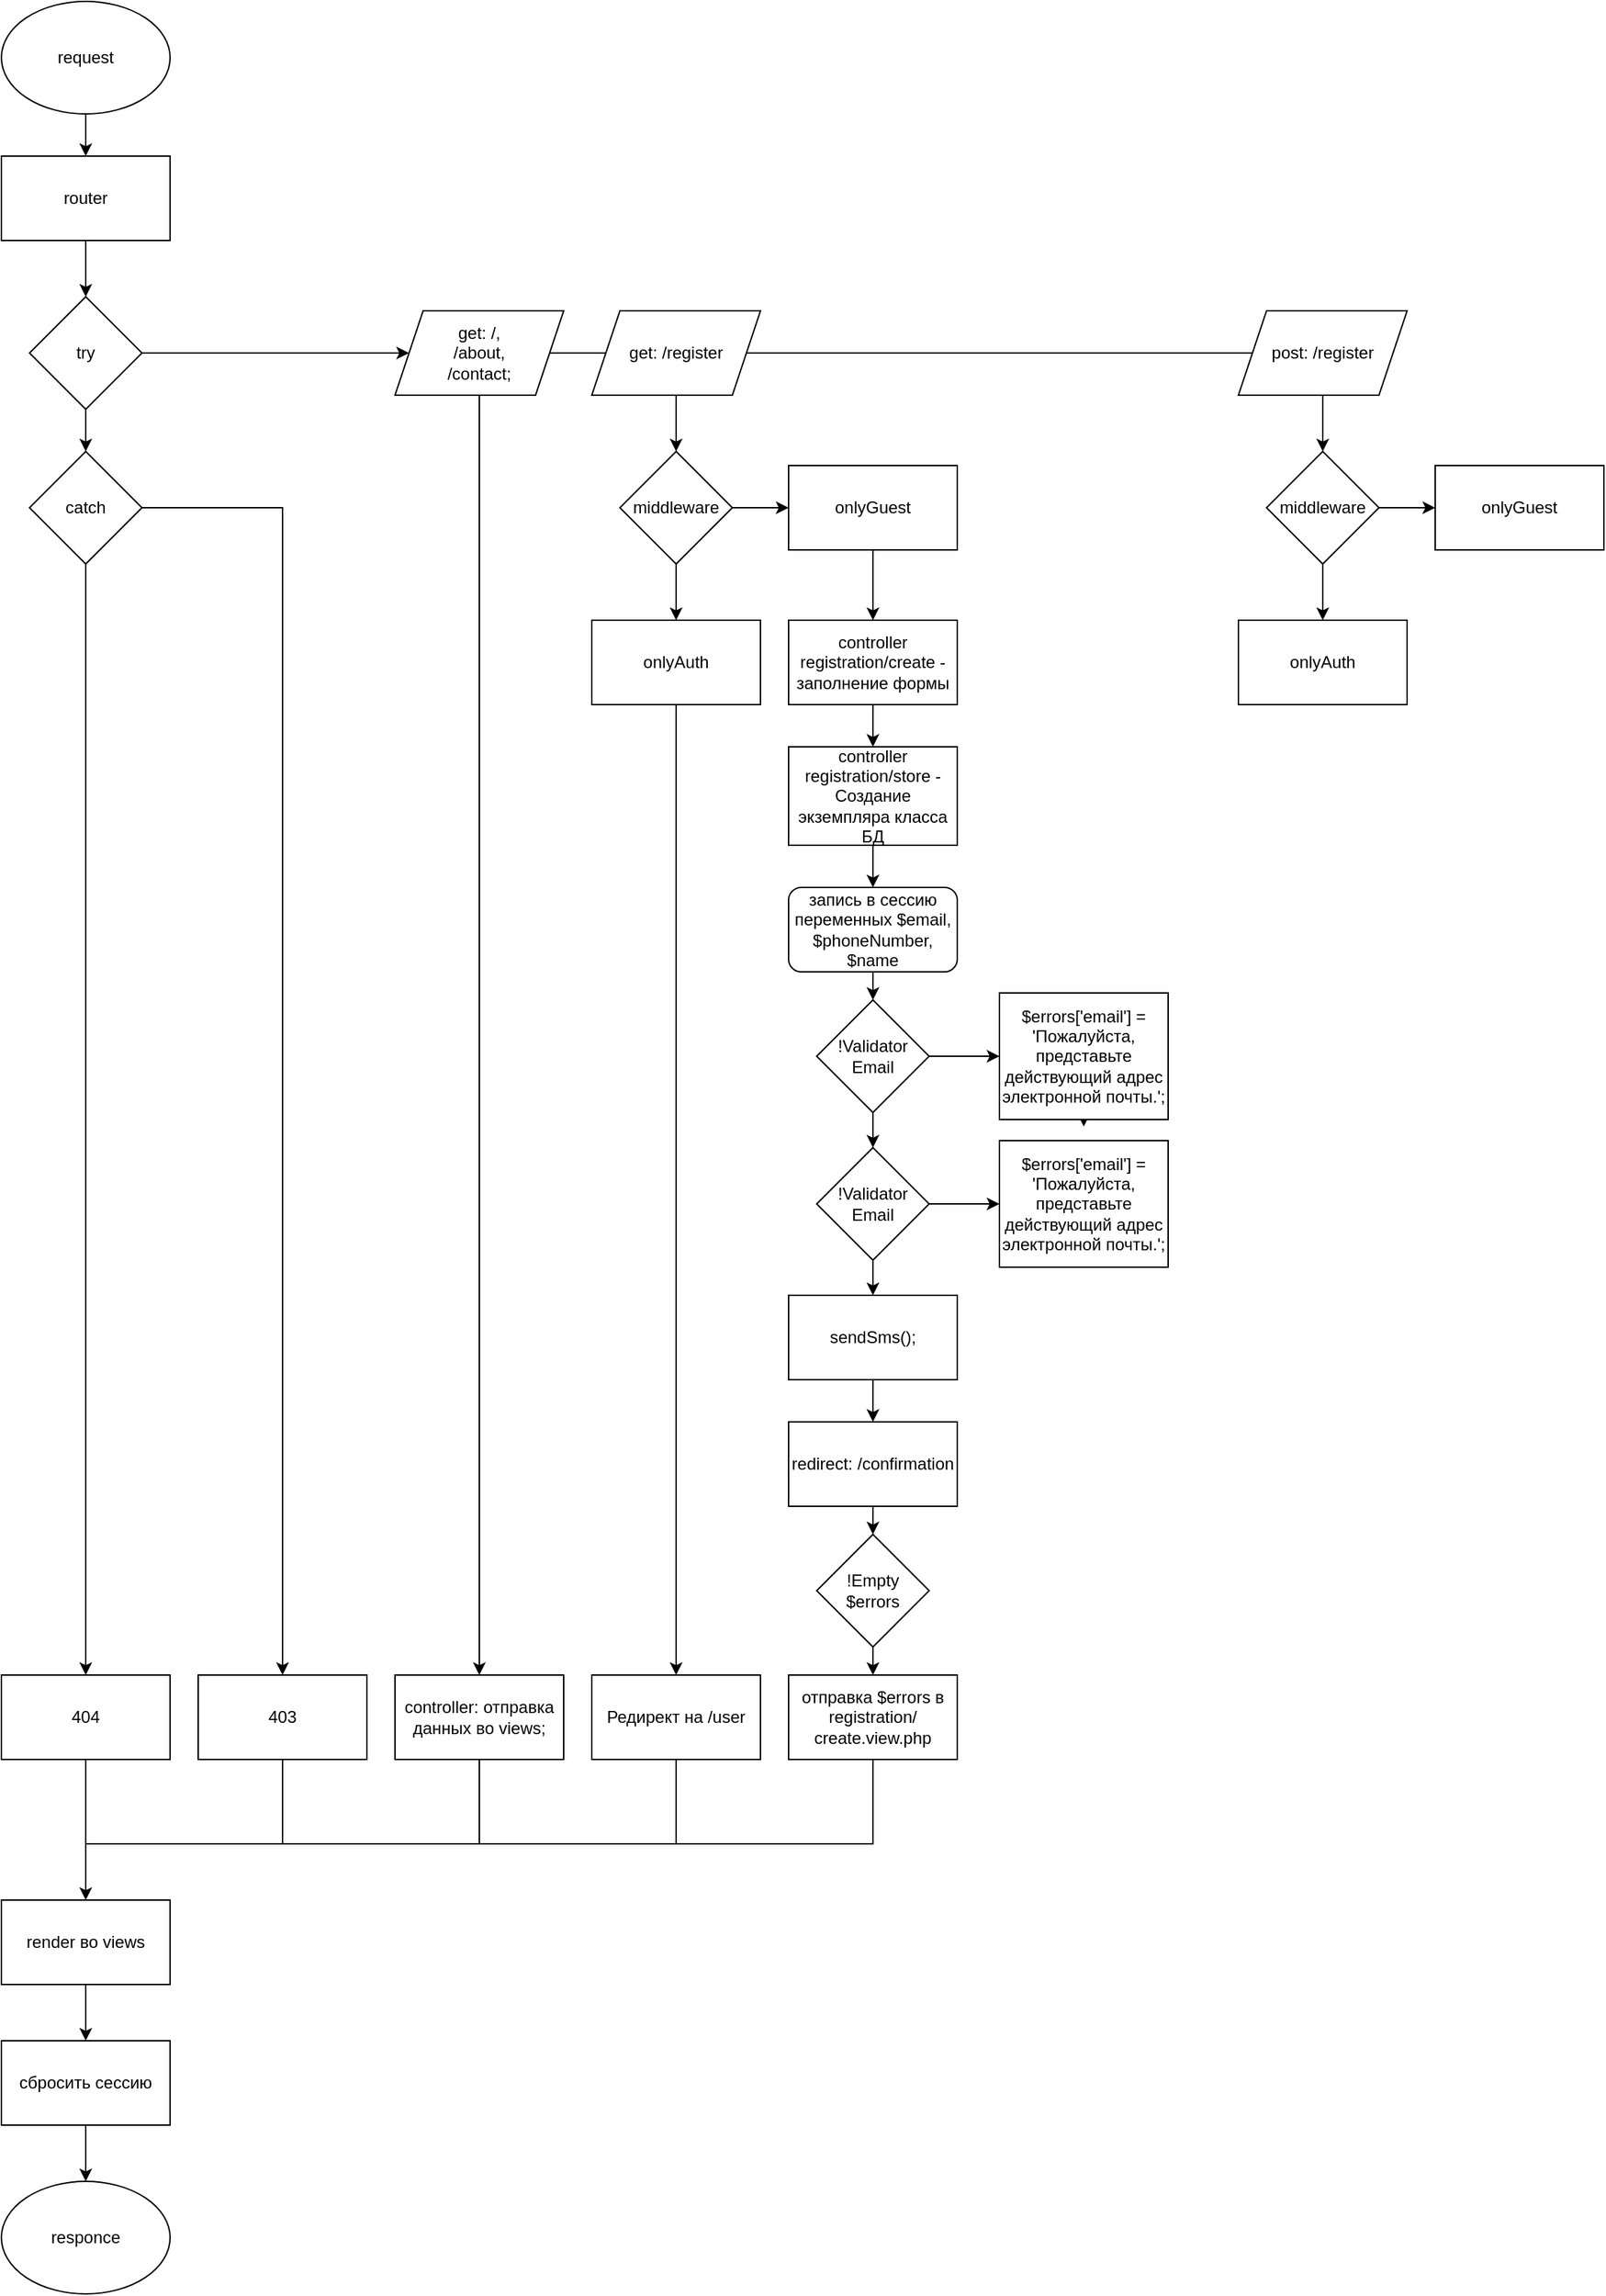 <mxfile version="23.1.1" type="github">
  <diagram name="Страница — 1" id="D9SttNDZT6tnPS4_ydYZ">
    <mxGraphModel dx="1318" dy="638" grid="1" gridSize="10" guides="1" tooltips="1" connect="1" arrows="1" fold="1" page="1" pageScale="1" pageWidth="700" pageHeight="1000" math="0" shadow="0">
      <root>
        <mxCell id="0" />
        <mxCell id="1" parent="0" />
        <mxCell id="bmigbRyT042KOyTuzd-3-13" value="request" style="ellipse;whiteSpace=wrap;html=1;" vertex="1" parent="1">
          <mxGeometry x="40" y="30" width="120" height="80" as="geometry" />
        </mxCell>
        <mxCell id="bmigbRyT042KOyTuzd-3-14" value="responce" style="ellipse;whiteSpace=wrap;html=1;" vertex="1" parent="1">
          <mxGeometry x="40" y="1580" width="120" height="80" as="geometry" />
        </mxCell>
        <mxCell id="bmigbRyT042KOyTuzd-3-18" value="get: /,&lt;br&gt;/about,&lt;br&gt;/contact;" style="shape=parallelogram;perimeter=parallelogramPerimeter;whiteSpace=wrap;html=1;fixedSize=1;" vertex="1" parent="1">
          <mxGeometry x="320" y="250" width="120" height="60" as="geometry" />
        </mxCell>
        <mxCell id="bmigbRyT042KOyTuzd-3-21" value="get:&amp;nbsp;/register" style="shape=parallelogram;perimeter=parallelogramPerimeter;whiteSpace=wrap;html=1;fixedSize=1;" vertex="1" parent="1">
          <mxGeometry x="460" y="250" width="120" height="60" as="geometry" />
        </mxCell>
        <mxCell id="bmigbRyT042KOyTuzd-3-22" value="" style="endArrow=none;html=1;rounded=0;entryX=0;entryY=0.5;entryDx=0;entryDy=0;exitX=1;exitY=0.5;exitDx=0;exitDy=0;" edge="1" parent="1" source="bmigbRyT042KOyTuzd-3-18" target="bmigbRyT042KOyTuzd-3-21">
          <mxGeometry width="50" height="50" relative="1" as="geometry">
            <mxPoint x="100" y="290" as="sourcePoint" />
            <mxPoint x="260" y="350" as="targetPoint" />
          </mxGeometry>
        </mxCell>
        <mxCell id="bmigbRyT042KOyTuzd-3-23" value="post:&amp;nbsp;/register" style="shape=parallelogram;perimeter=parallelogramPerimeter;whiteSpace=wrap;html=1;fixedSize=1;" vertex="1" parent="1">
          <mxGeometry x="920" y="250" width="120" height="60" as="geometry" />
        </mxCell>
        <mxCell id="bmigbRyT042KOyTuzd-3-24" value="" style="endArrow=none;html=1;rounded=0;entryX=0;entryY=0.5;entryDx=0;entryDy=0;" edge="1" parent="1" source="bmigbRyT042KOyTuzd-3-21" target="bmigbRyT042KOyTuzd-3-23">
          <mxGeometry width="50" height="50" relative="1" as="geometry">
            <mxPoint x="540" y="400" as="sourcePoint" />
            <mxPoint x="590" y="350" as="targetPoint" />
          </mxGeometry>
        </mxCell>
        <mxCell id="bmigbRyT042KOyTuzd-3-26" value="controller: отправка данных во views;" style="rounded=0;whiteSpace=wrap;html=1;" vertex="1" parent="1">
          <mxGeometry x="320" y="1220" width="120" height="60" as="geometry" />
        </mxCell>
        <mxCell id="bmigbRyT042KOyTuzd-3-27" value="render во views" style="rounded=0;whiteSpace=wrap;html=1;" vertex="1" parent="1">
          <mxGeometry x="40" y="1380" width="120" height="60" as="geometry" />
        </mxCell>
        <mxCell id="bmigbRyT042KOyTuzd-3-34" value="catch" style="rhombus;whiteSpace=wrap;html=1;" vertex="1" parent="1">
          <mxGeometry x="60" y="350" width="80" height="80" as="geometry" />
        </mxCell>
        <mxCell id="bmigbRyT042KOyTuzd-3-35" value="" style="endArrow=classic;html=1;rounded=0;entryX=0.5;entryY=0;entryDx=0;entryDy=0;exitX=0.5;exitY=1;exitDx=0;exitDy=0;" edge="1" parent="1" source="bmigbRyT042KOyTuzd-3-39" target="bmigbRyT042KOyTuzd-3-27">
          <mxGeometry width="50" height="50" relative="1" as="geometry">
            <mxPoint x="100" y="1310" as="sourcePoint" />
            <mxPoint x="440" y="1270" as="targetPoint" />
          </mxGeometry>
        </mxCell>
        <mxCell id="bmigbRyT042KOyTuzd-3-36" value="" style="endArrow=classic;html=1;rounded=0;entryX=0.5;entryY=0;entryDx=0;entryDy=0;" edge="1" parent="1" target="bmigbRyT042KOyTuzd-3-34">
          <mxGeometry width="50" height="50" relative="1" as="geometry">
            <mxPoint x="100" y="320" as="sourcePoint" />
            <mxPoint x="440" y="270" as="targetPoint" />
          </mxGeometry>
        </mxCell>
        <mxCell id="bmigbRyT042KOyTuzd-3-37" value="403" style="rounded=0;whiteSpace=wrap;html=1;" vertex="1" parent="1">
          <mxGeometry x="180" y="1220" width="120" height="60" as="geometry" />
        </mxCell>
        <mxCell id="bmigbRyT042KOyTuzd-3-38" value="" style="endArrow=classic;html=1;rounded=0;exitX=1;exitY=0.5;exitDx=0;exitDy=0;" edge="1" parent="1" source="bmigbRyT042KOyTuzd-3-34" target="bmigbRyT042KOyTuzd-3-37">
          <mxGeometry width="50" height="50" relative="1" as="geometry">
            <mxPoint x="390" y="560" as="sourcePoint" />
            <mxPoint x="440" y="510" as="targetPoint" />
            <Array as="points">
              <mxPoint x="240" y="390" />
            </Array>
          </mxGeometry>
        </mxCell>
        <mxCell id="bmigbRyT042KOyTuzd-3-39" value="404" style="rounded=0;whiteSpace=wrap;html=1;" vertex="1" parent="1">
          <mxGeometry x="40" y="1220" width="120" height="60" as="geometry" />
        </mxCell>
        <mxCell id="bmigbRyT042KOyTuzd-3-40" value="" style="endArrow=classic;html=1;rounded=0;exitX=0.5;exitY=1;exitDx=0;exitDy=0;entryX=0.5;entryY=0;entryDx=0;entryDy=0;" edge="1" parent="1" source="bmigbRyT042KOyTuzd-3-34" target="bmigbRyT042KOyTuzd-3-39">
          <mxGeometry width="50" height="50" relative="1" as="geometry">
            <mxPoint x="390" y="560" as="sourcePoint" />
            <mxPoint x="440" y="510" as="targetPoint" />
          </mxGeometry>
        </mxCell>
        <mxCell id="bmigbRyT042KOyTuzd-3-42" value="" style="endArrow=none;html=1;rounded=0;exitX=0.5;exitY=1;exitDx=0;exitDy=0;" edge="1" parent="1" source="bmigbRyT042KOyTuzd-3-37">
          <mxGeometry width="50" height="50" relative="1" as="geometry">
            <mxPoint x="390" y="1320" as="sourcePoint" />
            <mxPoint x="100" y="1340" as="targetPoint" />
            <Array as="points">
              <mxPoint x="240" y="1340" />
            </Array>
          </mxGeometry>
        </mxCell>
        <mxCell id="bmigbRyT042KOyTuzd-3-45" value="" style="endArrow=none;html=1;rounded=0;entryX=0.5;entryY=1;entryDx=0;entryDy=0;" edge="1" parent="1" target="bmigbRyT042KOyTuzd-3-26">
          <mxGeometry width="50" height="50" relative="1" as="geometry">
            <mxPoint x="240" y="1340" as="sourcePoint" />
            <mxPoint x="440" y="1270" as="targetPoint" />
            <Array as="points">
              <mxPoint x="380" y="1340" />
            </Array>
          </mxGeometry>
        </mxCell>
        <mxCell id="bmigbRyT042KOyTuzd-3-46" value="router" style="rounded=0;whiteSpace=wrap;html=1;" vertex="1" parent="1">
          <mxGeometry x="40" y="140" width="120" height="60" as="geometry" />
        </mxCell>
        <mxCell id="bmigbRyT042KOyTuzd-3-47" value="" style="endArrow=classic;html=1;rounded=0;exitX=0.5;exitY=1;exitDx=0;exitDy=0;entryX=0.5;entryY=0;entryDx=0;entryDy=0;" edge="1" parent="1" source="bmigbRyT042KOyTuzd-3-13" target="bmigbRyT042KOyTuzd-3-46">
          <mxGeometry width="50" height="50" relative="1" as="geometry">
            <mxPoint x="500" y="260" as="sourcePoint" />
            <mxPoint x="550" y="210" as="targetPoint" />
          </mxGeometry>
        </mxCell>
        <mxCell id="bmigbRyT042KOyTuzd-3-48" value="try" style="rhombus;whiteSpace=wrap;html=1;" vertex="1" parent="1">
          <mxGeometry x="60" y="240" width="80" height="80" as="geometry" />
        </mxCell>
        <mxCell id="bmigbRyT042KOyTuzd-3-52" value="" style="endArrow=classic;html=1;rounded=0;exitX=1;exitY=0.5;exitDx=0;exitDy=0;entryX=0;entryY=0.5;entryDx=0;entryDy=0;" edge="1" parent="1" source="bmigbRyT042KOyTuzd-3-48" target="bmigbRyT042KOyTuzd-3-18">
          <mxGeometry width="50" height="50" relative="1" as="geometry">
            <mxPoint x="500" y="330" as="sourcePoint" />
            <mxPoint x="550" y="280" as="targetPoint" />
          </mxGeometry>
        </mxCell>
        <mxCell id="bmigbRyT042KOyTuzd-3-53" value="" style="endArrow=classic;html=1;rounded=0;exitX=0.5;exitY=1;exitDx=0;exitDy=0;entryX=0.5;entryY=0;entryDx=0;entryDy=0;" edge="1" parent="1" source="bmigbRyT042KOyTuzd-3-18" target="bmigbRyT042KOyTuzd-3-26">
          <mxGeometry width="50" height="50" relative="1" as="geometry">
            <mxPoint x="500" y="330" as="sourcePoint" />
            <mxPoint x="550" y="280" as="targetPoint" />
          </mxGeometry>
        </mxCell>
        <mxCell id="bmigbRyT042KOyTuzd-3-54" value="" style="endArrow=classic;html=1;rounded=0;exitX=0.5;exitY=1;exitDx=0;exitDy=0;entryX=0.5;entryY=0;entryDx=0;entryDy=0;" edge="1" parent="1" source="bmigbRyT042KOyTuzd-3-46" target="bmigbRyT042KOyTuzd-3-48">
          <mxGeometry width="50" height="50" relative="1" as="geometry">
            <mxPoint x="500" y="190" as="sourcePoint" />
            <mxPoint x="550" y="140" as="targetPoint" />
          </mxGeometry>
        </mxCell>
        <mxCell id="bmigbRyT042KOyTuzd-3-59" value="middleware" style="rhombus;whiteSpace=wrap;html=1;" vertex="1" parent="1">
          <mxGeometry x="480" y="350" width="80" height="80" as="geometry" />
        </mxCell>
        <mxCell id="bmigbRyT042KOyTuzd-3-60" value="" style="endArrow=classic;html=1;rounded=0;exitX=0.5;exitY=1;exitDx=0;exitDy=0;entryX=0.5;entryY=0;entryDx=0;entryDy=0;" edge="1" parent="1" source="bmigbRyT042KOyTuzd-3-21" target="bmigbRyT042KOyTuzd-3-59">
          <mxGeometry width="50" height="50" relative="1" as="geometry">
            <mxPoint x="180" y="560" as="sourcePoint" />
            <mxPoint x="230" y="510" as="targetPoint" />
          </mxGeometry>
        </mxCell>
        <mxCell id="bmigbRyT042KOyTuzd-3-61" value="onlyGuest" style="rounded=0;whiteSpace=wrap;html=1;" vertex="1" parent="1">
          <mxGeometry x="600" y="360" width="120" height="60" as="geometry" />
        </mxCell>
        <mxCell id="bmigbRyT042KOyTuzd-3-62" value="Редирект на /user" style="rounded=0;whiteSpace=wrap;html=1;" vertex="1" parent="1">
          <mxGeometry x="460" y="1220" width="120" height="60" as="geometry" />
        </mxCell>
        <mxCell id="bmigbRyT042KOyTuzd-3-64" value="" style="endArrow=classic;html=1;rounded=0;exitX=1;exitY=0.5;exitDx=0;exitDy=0;entryX=0;entryY=0.5;entryDx=0;entryDy=0;" edge="1" parent="1" source="bmigbRyT042KOyTuzd-3-59" target="bmigbRyT042KOyTuzd-3-61">
          <mxGeometry width="50" height="50" relative="1" as="geometry">
            <mxPoint x="180" y="560" as="sourcePoint" />
            <mxPoint x="580" y="390" as="targetPoint" />
          </mxGeometry>
        </mxCell>
        <mxCell id="bmigbRyT042KOyTuzd-3-66" value="" style="endArrow=none;html=1;rounded=0;entryX=0.5;entryY=1;entryDx=0;entryDy=0;" edge="1" parent="1" target="bmigbRyT042KOyTuzd-3-62">
          <mxGeometry width="50" height="50" relative="1" as="geometry">
            <mxPoint x="380" y="1340" as="sourcePoint" />
            <mxPoint x="490" y="1130" as="targetPoint" />
            <Array as="points">
              <mxPoint x="520" y="1340" />
            </Array>
          </mxGeometry>
        </mxCell>
        <mxCell id="bmigbRyT042KOyTuzd-3-67" value="middleware" style="rhombus;whiteSpace=wrap;html=1;" vertex="1" parent="1">
          <mxGeometry x="940" y="350" width="80" height="80" as="geometry" />
        </mxCell>
        <mxCell id="bmigbRyT042KOyTuzd-3-68" value="onlyGuest" style="rounded=0;whiteSpace=wrap;html=1;" vertex="1" parent="1">
          <mxGeometry x="1060" y="360" width="120" height="60" as="geometry" />
        </mxCell>
        <mxCell id="bmigbRyT042KOyTuzd-3-69" value="" style="endArrow=classic;html=1;rounded=0;exitX=1;exitY=0.5;exitDx=0;exitDy=0;entryX=0;entryY=0.5;entryDx=0;entryDy=0;" edge="1" parent="1" source="bmigbRyT042KOyTuzd-3-67" target="bmigbRyT042KOyTuzd-3-68">
          <mxGeometry width="50" height="50" relative="1" as="geometry">
            <mxPoint x="1020" y="390" as="sourcePoint" />
            <mxPoint x="1040" y="390" as="targetPoint" />
          </mxGeometry>
        </mxCell>
        <mxCell id="bmigbRyT042KOyTuzd-3-70" value="" style="endArrow=classic;html=1;rounded=0;exitX=0.5;exitY=1;exitDx=0;exitDy=0;entryX=0.5;entryY=0;entryDx=0;entryDy=0;" edge="1" parent="1" source="bmigbRyT042KOyTuzd-3-23" target="bmigbRyT042KOyTuzd-3-67">
          <mxGeometry width="50" height="50" relative="1" as="geometry">
            <mxPoint x="630" y="420" as="sourcePoint" />
            <mxPoint x="980" y="350" as="targetPoint" />
          </mxGeometry>
        </mxCell>
        <mxCell id="bmigbRyT042KOyTuzd-3-72" value="сбросить сессию" style="rounded=0;whiteSpace=wrap;html=1;" vertex="1" parent="1">
          <mxGeometry x="40" y="1480" width="120" height="60" as="geometry" />
        </mxCell>
        <mxCell id="bmigbRyT042KOyTuzd-3-73" value="" style="endArrow=classic;html=1;rounded=0;exitX=0.5;exitY=1;exitDx=0;exitDy=0;entryX=0.5;entryY=0;entryDx=0;entryDy=0;" edge="1" parent="1" source="bmigbRyT042KOyTuzd-3-27" target="bmigbRyT042KOyTuzd-3-72">
          <mxGeometry width="50" height="50" relative="1" as="geometry">
            <mxPoint x="440" y="1490" as="sourcePoint" />
            <mxPoint x="490" y="1440" as="targetPoint" />
          </mxGeometry>
        </mxCell>
        <mxCell id="bmigbRyT042KOyTuzd-3-74" value="" style="endArrow=classic;html=1;rounded=0;exitX=0.5;exitY=1;exitDx=0;exitDy=0;entryX=0.5;entryY=0;entryDx=0;entryDy=0;" edge="1" parent="1" source="bmigbRyT042KOyTuzd-3-72" target="bmigbRyT042KOyTuzd-3-14">
          <mxGeometry width="50" height="50" relative="1" as="geometry">
            <mxPoint x="440" y="1490" as="sourcePoint" />
            <mxPoint x="490" y="1440" as="targetPoint" />
          </mxGeometry>
        </mxCell>
        <mxCell id="bmigbRyT042KOyTuzd-3-75" value="onlyAuth" style="rounded=0;whiteSpace=wrap;html=1;" vertex="1" parent="1">
          <mxGeometry x="460" y="470" width="120" height="60" as="geometry" />
        </mxCell>
        <mxCell id="bmigbRyT042KOyTuzd-3-76" value="" style="endArrow=classic;html=1;rounded=0;exitX=0.5;exitY=1;exitDx=0;exitDy=0;entryX=0.5;entryY=0;entryDx=0;entryDy=0;" edge="1" parent="1" source="bmigbRyT042KOyTuzd-3-59" target="bmigbRyT042KOyTuzd-3-75">
          <mxGeometry width="50" height="50" relative="1" as="geometry">
            <mxPoint x="440" y="490" as="sourcePoint" />
            <mxPoint x="490" y="440" as="targetPoint" />
          </mxGeometry>
        </mxCell>
        <mxCell id="bmigbRyT042KOyTuzd-3-77" value="" style="endArrow=classic;html=1;rounded=0;exitX=0.5;exitY=1;exitDx=0;exitDy=0;entryX=0.5;entryY=0;entryDx=0;entryDy=0;" edge="1" parent="1" source="bmigbRyT042KOyTuzd-3-75" target="bmigbRyT042KOyTuzd-3-62">
          <mxGeometry width="50" height="50" relative="1" as="geometry">
            <mxPoint x="440" y="490" as="sourcePoint" />
            <mxPoint x="490" y="440" as="targetPoint" />
          </mxGeometry>
        </mxCell>
        <mxCell id="bmigbRyT042KOyTuzd-3-78" value="onlyAuth" style="rounded=0;whiteSpace=wrap;html=1;" vertex="1" parent="1">
          <mxGeometry x="920" y="470" width="120" height="60" as="geometry" />
        </mxCell>
        <mxCell id="bmigbRyT042KOyTuzd-3-79" value="" style="endArrow=classic;html=1;rounded=0;exitX=0.5;exitY=1;exitDx=0;exitDy=0;entryX=0.5;entryY=0;entryDx=0;entryDy=0;" edge="1" parent="1" source="bmigbRyT042KOyTuzd-3-67" target="bmigbRyT042KOyTuzd-3-78">
          <mxGeometry width="50" height="50" relative="1" as="geometry">
            <mxPoint x="980" y="430" as="sourcePoint" />
            <mxPoint x="680" y="440" as="targetPoint" />
          </mxGeometry>
        </mxCell>
        <mxCell id="bmigbRyT042KOyTuzd-3-80" value="controller registration/create - заполнение формы" style="rounded=0;whiteSpace=wrap;html=1;" vertex="1" parent="1">
          <mxGeometry x="600" y="470" width="120" height="60" as="geometry" />
        </mxCell>
        <mxCell id="bmigbRyT042KOyTuzd-3-81" value="" style="endArrow=classic;html=1;rounded=0;exitX=0.5;exitY=1;exitDx=0;exitDy=0;entryX=0.5;entryY=0;entryDx=0;entryDy=0;" edge="1" parent="1" source="bmigbRyT042KOyTuzd-3-61" target="bmigbRyT042KOyTuzd-3-80">
          <mxGeometry width="50" height="50" relative="1" as="geometry">
            <mxPoint x="440" y="490" as="sourcePoint" />
            <mxPoint x="490" y="440" as="targetPoint" />
          </mxGeometry>
        </mxCell>
        <mxCell id="bmigbRyT042KOyTuzd-3-82" value="controller registration/store - Создание экземпляра класса БД" style="rounded=0;whiteSpace=wrap;html=1;" vertex="1" parent="1">
          <mxGeometry x="600" y="560" width="120" height="70" as="geometry" />
        </mxCell>
        <mxCell id="bmigbRyT042KOyTuzd-3-83" value="" style="endArrow=classic;html=1;rounded=0;exitX=0.5;exitY=1;exitDx=0;exitDy=0;entryX=0.5;entryY=0;entryDx=0;entryDy=0;" edge="1" parent="1" source="bmigbRyT042KOyTuzd-3-80" target="bmigbRyT042KOyTuzd-3-82">
          <mxGeometry width="50" height="50" relative="1" as="geometry">
            <mxPoint x="440" y="490" as="sourcePoint" />
            <mxPoint x="490" y="440" as="targetPoint" />
          </mxGeometry>
        </mxCell>
        <mxCell id="bmigbRyT042KOyTuzd-3-85" value="" style="endArrow=classic;html=1;rounded=0;exitX=0.5;exitY=1;exitDx=0;exitDy=0;entryX=0.5;entryY=0;entryDx=0;entryDy=0;" edge="1" parent="1" source="bmigbRyT042KOyTuzd-3-82" target="bmigbRyT042KOyTuzd-3-86">
          <mxGeometry width="50" height="50" relative="1" as="geometry">
            <mxPoint x="440" y="630" as="sourcePoint" />
            <mxPoint x="660" y="670" as="targetPoint" />
          </mxGeometry>
        </mxCell>
        <mxCell id="bmigbRyT042KOyTuzd-3-86" value="запись в сессию переменных $email, $phoneNumber, $name" style="rounded=1;whiteSpace=wrap;html=1;" vertex="1" parent="1">
          <mxGeometry x="600" y="660" width="120" height="60" as="geometry" />
        </mxCell>
        <mxCell id="bmigbRyT042KOyTuzd-3-88" value="!Validator&lt;br&gt;Email" style="rhombus;whiteSpace=wrap;html=1;" vertex="1" parent="1">
          <mxGeometry x="620" y="740" width="80" height="80" as="geometry" />
        </mxCell>
        <mxCell id="bmigbRyT042KOyTuzd-3-89" value="" style="endArrow=classic;html=1;rounded=0;exitX=0.5;exitY=1;exitDx=0;exitDy=0;entryX=0.5;entryY=0;entryDx=0;entryDy=0;" edge="1" parent="1" source="bmigbRyT042KOyTuzd-3-86" target="bmigbRyT042KOyTuzd-3-88">
          <mxGeometry width="50" height="50" relative="1" as="geometry">
            <mxPoint x="440" y="920" as="sourcePoint" />
            <mxPoint x="490" y="870" as="targetPoint" />
          </mxGeometry>
        </mxCell>
        <mxCell id="bmigbRyT042KOyTuzd-3-93" style="edgeStyle=orthogonalEdgeStyle;rounded=0;orthogonalLoop=1;jettySize=auto;html=1;exitX=0.5;exitY=1;exitDx=0;exitDy=0;" edge="1" parent="1" source="bmigbRyT042KOyTuzd-3-90">
          <mxGeometry relative="1" as="geometry">
            <mxPoint x="810" y="830" as="targetPoint" />
          </mxGeometry>
        </mxCell>
        <mxCell id="bmigbRyT042KOyTuzd-3-90" value="$errors[&#39;email&#39;] = &#39;Пожалуйста, представьте действующий адрес электронной почты.&#39;;" style="rounded=0;whiteSpace=wrap;html=1;" vertex="1" parent="1">
          <mxGeometry x="750" y="735" width="120" height="90" as="geometry" />
        </mxCell>
        <mxCell id="bmigbRyT042KOyTuzd-3-92" value="" style="endArrow=classic;html=1;rounded=0;entryX=0;entryY=0.5;entryDx=0;entryDy=0;" edge="1" parent="1" target="bmigbRyT042KOyTuzd-3-90">
          <mxGeometry width="50" height="50" relative="1" as="geometry">
            <mxPoint x="700" y="780" as="sourcePoint" />
            <mxPoint x="490" y="740" as="targetPoint" />
          </mxGeometry>
        </mxCell>
        <mxCell id="bmigbRyT042KOyTuzd-3-94" value="!Validator&lt;br&gt;Email" style="rhombus;whiteSpace=wrap;html=1;" vertex="1" parent="1">
          <mxGeometry x="620" y="845" width="80" height="80" as="geometry" />
        </mxCell>
        <mxCell id="bmigbRyT042KOyTuzd-3-95" value="" style="endArrow=classic;html=1;rounded=0;entryX=0.5;entryY=0;entryDx=0;entryDy=0;exitX=0.5;exitY=1;exitDx=0;exitDy=0;" edge="1" parent="1" source="bmigbRyT042KOyTuzd-3-88" target="bmigbRyT042KOyTuzd-3-94">
          <mxGeometry width="50" height="50" relative="1" as="geometry">
            <mxPoint x="440" y="790" as="sourcePoint" />
            <mxPoint x="490" y="740" as="targetPoint" />
          </mxGeometry>
        </mxCell>
        <mxCell id="bmigbRyT042KOyTuzd-3-96" value="$errors[&#39;email&#39;] = &#39;Пожалуйста, представьте действующий адрес электронной почты.&#39;;" style="rounded=0;whiteSpace=wrap;html=1;" vertex="1" parent="1">
          <mxGeometry x="750" y="840" width="120" height="90" as="geometry" />
        </mxCell>
        <mxCell id="bmigbRyT042KOyTuzd-3-97" value="" style="endArrow=classic;html=1;rounded=0;entryX=0;entryY=0.5;entryDx=0;entryDy=0;exitX=1;exitY=0.5;exitDx=0;exitDy=0;" edge="1" parent="1" source="bmigbRyT042KOyTuzd-3-94" target="bmigbRyT042KOyTuzd-3-96">
          <mxGeometry width="50" height="50" relative="1" as="geometry">
            <mxPoint x="440" y="790" as="sourcePoint" />
            <mxPoint x="490" y="740" as="targetPoint" />
          </mxGeometry>
        </mxCell>
        <mxCell id="bmigbRyT042KOyTuzd-3-98" value="sendSms();" style="rounded=0;whiteSpace=wrap;html=1;" vertex="1" parent="1">
          <mxGeometry x="600" y="950" width="120" height="60" as="geometry" />
        </mxCell>
        <mxCell id="bmigbRyT042KOyTuzd-3-99" value="redirect: /confirmation" style="rounded=0;whiteSpace=wrap;html=1;" vertex="1" parent="1">
          <mxGeometry x="600" y="1040" width="120" height="60" as="geometry" />
        </mxCell>
        <mxCell id="bmigbRyT042KOyTuzd-3-100" value="" style="endArrow=classic;html=1;rounded=0;entryX=0.5;entryY=0;entryDx=0;entryDy=0;exitX=0.5;exitY=1;exitDx=0;exitDy=0;" edge="1" parent="1" source="bmigbRyT042KOyTuzd-3-98" target="bmigbRyT042KOyTuzd-3-99">
          <mxGeometry width="50" height="50" relative="1" as="geometry">
            <mxPoint x="440" y="1080" as="sourcePoint" />
            <mxPoint x="490" y="1030" as="targetPoint" />
          </mxGeometry>
        </mxCell>
        <mxCell id="bmigbRyT042KOyTuzd-3-102" value="" style="endArrow=classic;html=1;rounded=0;exitX=0.5;exitY=1;exitDx=0;exitDy=0;entryX=0.5;entryY=0;entryDx=0;entryDy=0;" edge="1" parent="1" source="bmigbRyT042KOyTuzd-3-94" target="bmigbRyT042KOyTuzd-3-98">
          <mxGeometry width="50" height="50" relative="1" as="geometry">
            <mxPoint x="440" y="1080" as="sourcePoint" />
            <mxPoint x="490" y="1030" as="targetPoint" />
          </mxGeometry>
        </mxCell>
        <mxCell id="bmigbRyT042KOyTuzd-3-103" value="!Empty&lt;br&gt;$errors" style="rhombus;whiteSpace=wrap;html=1;" vertex="1" parent="1">
          <mxGeometry x="620" y="1120" width="80" height="80" as="geometry" />
        </mxCell>
        <mxCell id="bmigbRyT042KOyTuzd-3-104" value="отправка $errors в&lt;br&gt;registration/&lt;br&gt;create.view.php" style="rounded=0;whiteSpace=wrap;html=1;" vertex="1" parent="1">
          <mxGeometry x="600" y="1220" width="120" height="60" as="geometry" />
        </mxCell>
        <mxCell id="bmigbRyT042KOyTuzd-3-105" value="" style="endArrow=classic;html=1;rounded=0;entryX=0.5;entryY=0;entryDx=0;entryDy=0;exitX=0.5;exitY=1;exitDx=0;exitDy=0;" edge="1" parent="1" source="bmigbRyT042KOyTuzd-3-99" target="bmigbRyT042KOyTuzd-3-103">
          <mxGeometry width="50" height="50" relative="1" as="geometry">
            <mxPoint x="440" y="1080" as="sourcePoint" />
            <mxPoint x="490" y="1030" as="targetPoint" />
          </mxGeometry>
        </mxCell>
        <mxCell id="bmigbRyT042KOyTuzd-3-106" value="" style="endArrow=classic;html=1;rounded=0;entryX=0.5;entryY=0;entryDx=0;entryDy=0;exitX=0.5;exitY=1;exitDx=0;exitDy=0;" edge="1" parent="1" source="bmigbRyT042KOyTuzd-3-103" target="bmigbRyT042KOyTuzd-3-104">
          <mxGeometry width="50" height="50" relative="1" as="geometry">
            <mxPoint x="440" y="1080" as="sourcePoint" />
            <mxPoint x="490" y="1030" as="targetPoint" />
          </mxGeometry>
        </mxCell>
        <mxCell id="bmigbRyT042KOyTuzd-3-108" value="" style="endArrow=none;html=1;rounded=0;entryX=0.5;entryY=1;entryDx=0;entryDy=0;" edge="1" parent="1" target="bmigbRyT042KOyTuzd-3-104">
          <mxGeometry width="50" height="50" relative="1" as="geometry">
            <mxPoint x="520" y="1340" as="sourcePoint" />
            <mxPoint x="490" y="1310" as="targetPoint" />
            <Array as="points">
              <mxPoint x="660" y="1340" />
            </Array>
          </mxGeometry>
        </mxCell>
      </root>
    </mxGraphModel>
  </diagram>
</mxfile>
